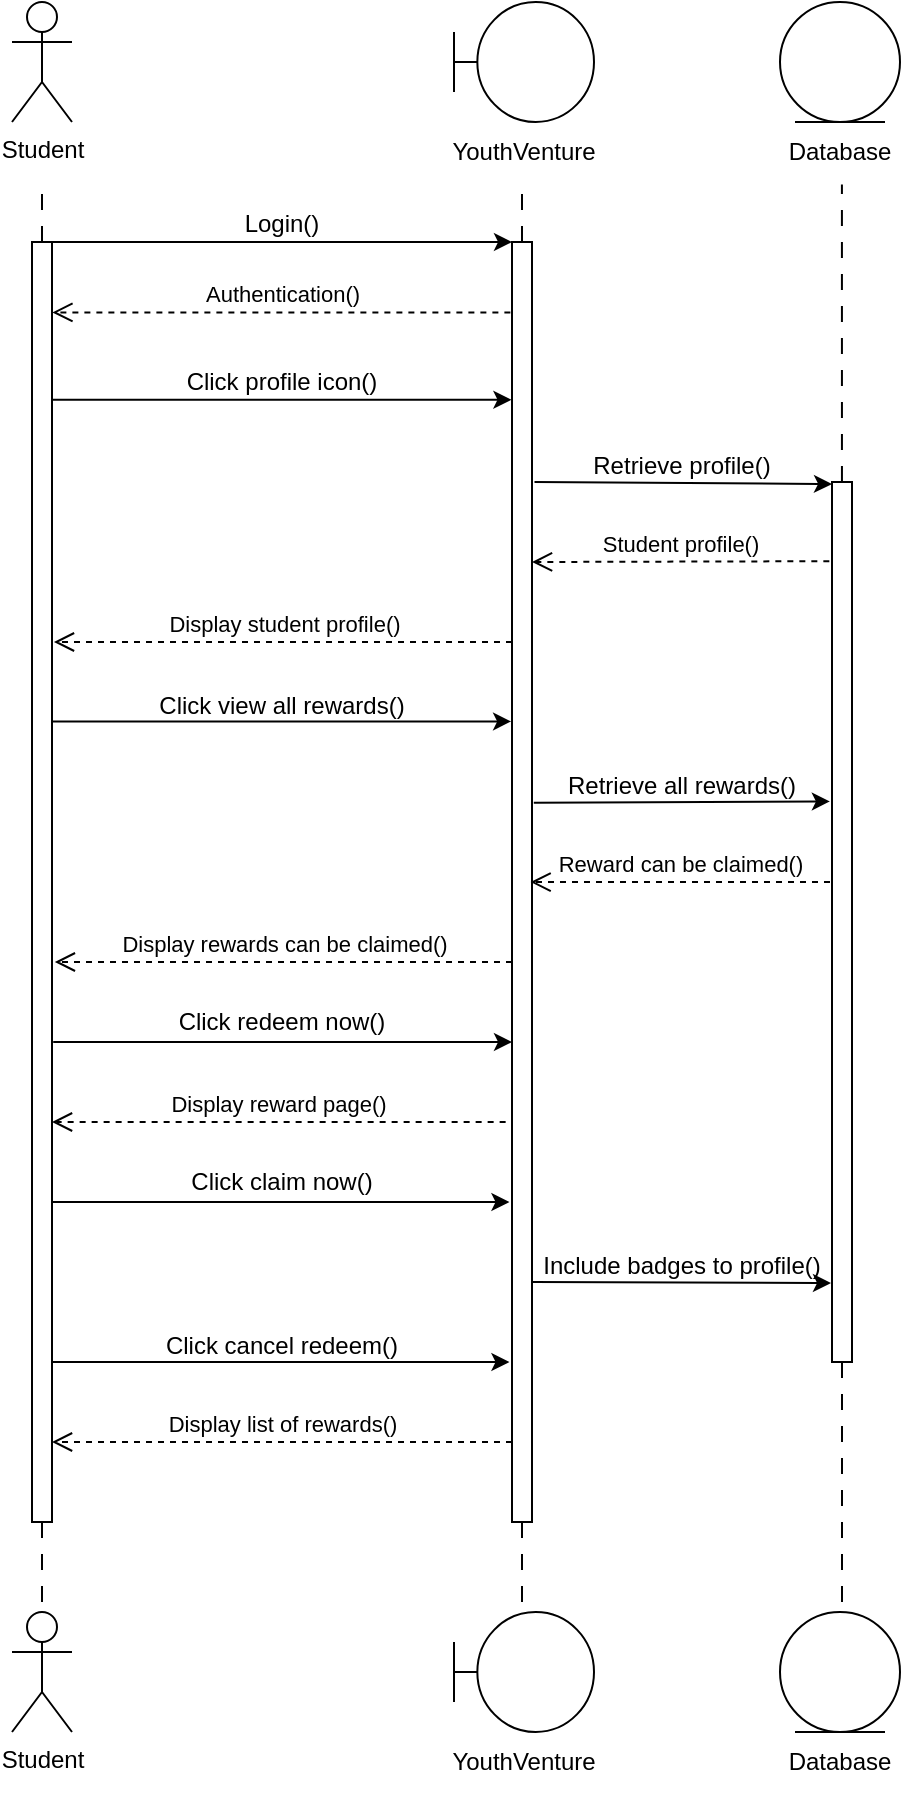 <mxfile version="22.1.3" type="github">
  <diagram name="Page-1" id="pFX7y05Hc7Nv_Xd7KWQk">
    <mxGraphModel dx="1295" dy="1400" grid="1" gridSize="10" guides="1" tooltips="1" connect="1" arrows="1" fold="1" page="1" pageScale="1" pageWidth="850" pageHeight="1100" math="0" shadow="0">
      <root>
        <mxCell id="0" />
        <mxCell id="1" parent="0" />
        <mxCell id="ym9Bn9zGvR6PUeb4yeDG-1" value="Student" style="shape=umlActor;verticalLabelPosition=bottom;verticalAlign=top;html=1;" vertex="1" parent="1">
          <mxGeometry x="45" y="40" width="30" height="60" as="geometry" />
        </mxCell>
        <mxCell id="ym9Bn9zGvR6PUeb4yeDG-2" value="" style="group" vertex="1" connectable="0" parent="1">
          <mxGeometry x="266" y="40" width="70" height="90" as="geometry" />
        </mxCell>
        <mxCell id="ym9Bn9zGvR6PUeb4yeDG-3" value="" style="shape=umlBoundary;whiteSpace=wrap;html=1;" vertex="1" parent="ym9Bn9zGvR6PUeb4yeDG-2">
          <mxGeometry width="70" height="60" as="geometry" />
        </mxCell>
        <mxCell id="ym9Bn9zGvR6PUeb4yeDG-4" value="YouthVenture" style="text;html=1;strokeColor=none;fillColor=none;align=center;verticalAlign=middle;whiteSpace=wrap;rounded=0;" vertex="1" parent="ym9Bn9zGvR6PUeb4yeDG-2">
          <mxGeometry x="5" y="60" width="60" height="30" as="geometry" />
        </mxCell>
        <mxCell id="ym9Bn9zGvR6PUeb4yeDG-5" value="" style="ellipse;shape=umlEntity;whiteSpace=wrap;html=1;" vertex="1" parent="1">
          <mxGeometry x="429" y="40" width="60" height="60" as="geometry" />
        </mxCell>
        <mxCell id="ym9Bn9zGvR6PUeb4yeDG-6" value="Database" style="text;html=1;strokeColor=none;fillColor=none;align=center;verticalAlign=middle;whiteSpace=wrap;rounded=0;" vertex="1" parent="1">
          <mxGeometry x="429" y="100" width="60" height="30" as="geometry" />
        </mxCell>
        <mxCell id="ym9Bn9zGvR6PUeb4yeDG-7" value="" style="endArrow=none;dashed=1;html=1;rounded=0;strokeWidth=1;dashPattern=8 8;" edge="1" parent="1" source="ym9Bn9zGvR6PUeb4yeDG-11">
          <mxGeometry width="50" height="50" relative="1" as="geometry">
            <mxPoint x="59.5" y="630" as="sourcePoint" />
            <mxPoint x="60" y="130" as="targetPoint" />
          </mxGeometry>
        </mxCell>
        <mxCell id="ym9Bn9zGvR6PUeb4yeDG-8" value="" style="endArrow=none;dashed=1;html=1;rounded=0;strokeWidth=1;dashPattern=8 8;" edge="1" parent="1" source="ym9Bn9zGvR6PUeb4yeDG-13">
          <mxGeometry width="50" height="50" relative="1" as="geometry">
            <mxPoint x="300.74" y="630" as="sourcePoint" />
            <mxPoint x="300" y="130" as="targetPoint" />
          </mxGeometry>
        </mxCell>
        <mxCell id="ym9Bn9zGvR6PUeb4yeDG-9" value="" style="endArrow=none;dashed=1;html=1;rounded=0;strokeWidth=1;dashPattern=8 8;entryX=0.516;entryY=1.043;entryDx=0;entryDy=0;entryPerimeter=0;" edge="1" parent="1" source="ym9Bn9zGvR6PUeb4yeDG-23" target="ym9Bn9zGvR6PUeb4yeDG-6">
          <mxGeometry width="50" height="50" relative="1" as="geometry">
            <mxPoint x="458.74" y="630" as="sourcePoint" />
            <mxPoint x="458.74" y="130" as="targetPoint" />
          </mxGeometry>
        </mxCell>
        <mxCell id="ym9Bn9zGvR6PUeb4yeDG-10" value="" style="endArrow=none;dashed=1;html=1;rounded=0;strokeWidth=1;dashPattern=8 8;" edge="1" parent="1" target="ym9Bn9zGvR6PUeb4yeDG-11">
          <mxGeometry width="50" height="50" relative="1" as="geometry">
            <mxPoint x="60" y="840" as="sourcePoint" />
            <mxPoint x="59.5" y="130" as="targetPoint" />
          </mxGeometry>
        </mxCell>
        <mxCell id="ym9Bn9zGvR6PUeb4yeDG-11" value="" style="rounded=0;whiteSpace=wrap;html=1;" vertex="1" parent="1">
          <mxGeometry x="55" y="160" width="10" height="640" as="geometry" />
        </mxCell>
        <mxCell id="ym9Bn9zGvR6PUeb4yeDG-12" value="" style="endArrow=none;dashed=1;html=1;rounded=0;strokeWidth=1;dashPattern=8 8;" edge="1" parent="1" target="ym9Bn9zGvR6PUeb4yeDG-13">
          <mxGeometry width="50" height="50" relative="1" as="geometry">
            <mxPoint x="300" y="840" as="sourcePoint" />
            <mxPoint x="300.74" y="130" as="targetPoint" />
          </mxGeometry>
        </mxCell>
        <mxCell id="ym9Bn9zGvR6PUeb4yeDG-13" value="" style="rounded=0;whiteSpace=wrap;html=1;" vertex="1" parent="1">
          <mxGeometry x="295" y="160" width="10" height="640" as="geometry" />
        </mxCell>
        <mxCell id="ym9Bn9zGvR6PUeb4yeDG-14" value="" style="endArrow=classic;html=1;rounded=0;exitX=1;exitY=0;exitDx=0;exitDy=0;entryX=0;entryY=0;entryDx=0;entryDy=0;" edge="1" parent="1" source="ym9Bn9zGvR6PUeb4yeDG-11" target="ym9Bn9zGvR6PUeb4yeDG-13">
          <mxGeometry width="50" height="50" relative="1" as="geometry">
            <mxPoint x="250" y="350" as="sourcePoint" />
            <mxPoint x="300" y="300" as="targetPoint" />
          </mxGeometry>
        </mxCell>
        <mxCell id="ym9Bn9zGvR6PUeb4yeDG-15" value="Login()" style="text;html=1;strokeColor=none;fillColor=none;align=center;verticalAlign=middle;whiteSpace=wrap;rounded=0;" vertex="1" parent="1">
          <mxGeometry x="150" y="136" width="60" height="30" as="geometry" />
        </mxCell>
        <mxCell id="ym9Bn9zGvR6PUeb4yeDG-16" value="Authentication()" style="html=1;verticalAlign=bottom;endArrow=open;dashed=1;endSize=8;curved=0;rounded=0;entryX=1.019;entryY=0.055;entryDx=0;entryDy=0;entryPerimeter=0;movable=1;resizable=1;rotatable=1;deletable=1;editable=1;locked=0;connectable=1;exitX=-0.081;exitY=0.055;exitDx=0;exitDy=0;exitPerimeter=0;" edge="1" parent="1" source="ym9Bn9zGvR6PUeb4yeDG-13" target="ym9Bn9zGvR6PUeb4yeDG-11">
          <mxGeometry x="-0.002" relative="1" as="geometry">
            <mxPoint x="81.08" y="200.04" as="targetPoint" />
            <mxPoint x="251" y="200" as="sourcePoint" />
            <mxPoint as="offset" />
          </mxGeometry>
        </mxCell>
        <mxCell id="ym9Bn9zGvR6PUeb4yeDG-20" value="" style="endArrow=classic;html=1;rounded=0;exitX=0.997;exitY=0.219;exitDx=0;exitDy=0;entryX=-0.029;entryY=0.219;entryDx=0;entryDy=0;exitPerimeter=0;entryPerimeter=0;movable=1;resizable=1;rotatable=1;deletable=1;editable=1;locked=0;connectable=1;" edge="1" parent="1">
          <mxGeometry width="50" height="50" relative="1" as="geometry">
            <mxPoint x="64.97" y="238.87" as="sourcePoint" />
            <mxPoint x="294.71" y="238.87" as="targetPoint" />
          </mxGeometry>
        </mxCell>
        <mxCell id="ym9Bn9zGvR6PUeb4yeDG-21" value="Click profile icon()" style="text;html=1;strokeColor=none;fillColor=none;align=center;verticalAlign=middle;whiteSpace=wrap;rounded=0;movable=1;resizable=1;rotatable=1;deletable=1;editable=1;locked=0;connectable=1;" vertex="1" parent="1">
          <mxGeometry x="110" y="215" width="140" height="30" as="geometry" />
        </mxCell>
        <mxCell id="ym9Bn9zGvR6PUeb4yeDG-22" value="" style="endArrow=none;dashed=1;html=1;rounded=0;strokeWidth=1;dashPattern=8 8;" edge="1" parent="1" target="ym9Bn9zGvR6PUeb4yeDG-23">
          <mxGeometry width="50" height="50" relative="1" as="geometry">
            <mxPoint x="459.222" y="700" as="sourcePoint" />
            <mxPoint x="458.74" y="130" as="targetPoint" />
          </mxGeometry>
        </mxCell>
        <mxCell id="ym9Bn9zGvR6PUeb4yeDG-23" value="" style="rounded=0;whiteSpace=wrap;html=1;" vertex="1" parent="1">
          <mxGeometry x="455" y="280" width="10" height="440" as="geometry" />
        </mxCell>
        <mxCell id="ym9Bn9zGvR6PUeb4yeDG-24" value="" style="endArrow=classic;html=1;rounded=0;entryX=0;entryY=0;entryDx=0;entryDy=0;exitX=1.124;exitY=0.163;exitDx=0;exitDy=0;exitPerimeter=0;" edge="1" parent="1">
          <mxGeometry width="50" height="50" relative="1" as="geometry">
            <mxPoint x="306.24" y="279.99" as="sourcePoint" />
            <mxPoint x="455" y="281.0" as="targetPoint" />
          </mxGeometry>
        </mxCell>
        <mxCell id="ym9Bn9zGvR6PUeb4yeDG-25" value="Retrieve profile()" style="text;html=1;strokeColor=none;fillColor=none;align=center;verticalAlign=middle;whiteSpace=wrap;rounded=0;" vertex="1" parent="1">
          <mxGeometry x="310" y="257" width="140" height="30" as="geometry" />
        </mxCell>
        <mxCell id="ym9Bn9zGvR6PUeb4yeDG-26" value="Student profile()" style="html=1;verticalAlign=bottom;endArrow=open;dashed=1;endSize=8;curved=0;rounded=0;exitX=-0.133;exitY=0.09;exitDx=0;exitDy=0;exitPerimeter=0;entryX=1;entryY=0.25;entryDx=0;entryDy=0;" edge="1" parent="1" source="ym9Bn9zGvR6PUeb4yeDG-23" target="ym9Bn9zGvR6PUeb4yeDG-13">
          <mxGeometry relative="1" as="geometry">
            <mxPoint x="267.09" y="399.36" as="targetPoint" />
            <mxPoint x="429.36" y="400.32" as="sourcePoint" />
          </mxGeometry>
        </mxCell>
        <mxCell id="ym9Bn9zGvR6PUeb4yeDG-27" value="Display student profile()" style="html=1;verticalAlign=bottom;endArrow=open;dashed=1;endSize=8;curved=0;rounded=0;exitX=-0.012;exitY=0.383;exitDx=0;exitDy=0;exitPerimeter=0;entryX=1.085;entryY=0.383;entryDx=0;entryDy=0;entryPerimeter=0;movable=1;resizable=1;rotatable=1;deletable=1;editable=1;locked=0;connectable=1;" edge="1" parent="1">
          <mxGeometry relative="1" as="geometry">
            <mxPoint x="65.97" y="360.0" as="targetPoint" />
            <mxPoint x="295" y="360.0" as="sourcePoint" />
          </mxGeometry>
        </mxCell>
        <mxCell id="ym9Bn9zGvR6PUeb4yeDG-28" value="" style="endArrow=classic;html=1;rounded=0;exitX=1.01;exitY=0.438;exitDx=0;exitDy=0;exitPerimeter=0;entryX=-0.045;entryY=0.438;entryDx=0;entryDy=0;entryPerimeter=0;movable=1;resizable=1;rotatable=1;deletable=1;editable=1;locked=0;connectable=1;" edge="1" parent="1">
          <mxGeometry width="50" height="50" relative="1" as="geometry">
            <mxPoint x="65.1" y="399.74" as="sourcePoint" />
            <mxPoint x="294.55" y="399.74" as="targetPoint" />
          </mxGeometry>
        </mxCell>
        <mxCell id="ym9Bn9zGvR6PUeb4yeDG-29" value="Click view all rewards()" style="text;html=1;strokeColor=none;fillColor=none;align=center;verticalAlign=middle;whiteSpace=wrap;rounded=0;movable=1;resizable=1;rotatable=1;deletable=1;editable=1;locked=0;connectable=1;" vertex="1" parent="1">
          <mxGeometry x="110" y="377" width="140" height="30" as="geometry" />
        </mxCell>
        <mxCell id="ym9Bn9zGvR6PUeb4yeDG-30" value="" style="endArrow=classic;html=1;rounded=0;entryX=-0.106;entryY=0.363;entryDx=0;entryDy=0;entryPerimeter=0;exitX=1.09;exitY=0.438;exitDx=0;exitDy=0;exitPerimeter=0;" edge="1" parent="1" source="ym9Bn9zGvR6PUeb4yeDG-13" target="ym9Bn9zGvR6PUeb4yeDG-23">
          <mxGeometry width="50" height="50" relative="1" as="geometry">
            <mxPoint x="310" y="520" as="sourcePoint" />
            <mxPoint x="430.05" y="519.84" as="targetPoint" />
          </mxGeometry>
        </mxCell>
        <mxCell id="ym9Bn9zGvR6PUeb4yeDG-31" value="Retrieve all rewards()" style="text;html=1;strokeColor=none;fillColor=none;align=center;verticalAlign=middle;whiteSpace=wrap;rounded=0;" vertex="1" parent="1">
          <mxGeometry x="310" y="417" width="140" height="30" as="geometry" />
        </mxCell>
        <mxCell id="ym9Bn9zGvR6PUeb4yeDG-32" value="Reward can be claimed()" style="html=1;verticalAlign=bottom;endArrow=open;dashed=1;endSize=8;curved=0;rounded=0;exitX=0;exitY=1;exitDx=0;exitDy=0;entryX=1.028;entryY=0.548;entryDx=0;entryDy=0;entryPerimeter=0;" edge="1" parent="1">
          <mxGeometry relative="1" as="geometry">
            <mxPoint x="304.28" y="480.04" as="targetPoint" />
            <mxPoint x="454" y="480" as="sourcePoint" />
          </mxGeometry>
        </mxCell>
        <mxCell id="ym9Bn9zGvR6PUeb4yeDG-33" value="Display rewards can be claimed()" style="html=1;verticalAlign=bottom;endArrow=open;dashed=1;endSize=8;curved=0;rounded=0;entryX=1.124;entryY=0.603;entryDx=0;entryDy=0;entryPerimeter=0;movable=1;resizable=1;rotatable=1;deletable=1;editable=1;locked=0;connectable=1;exitX=-0.018;exitY=0.603;exitDx=0;exitDy=0;exitPerimeter=0;" edge="1" parent="1">
          <mxGeometry relative="1" as="geometry">
            <mxPoint x="66.42" y="520" as="targetPoint" />
            <mxPoint x="295.0" y="520" as="sourcePoint" />
          </mxGeometry>
        </mxCell>
        <mxCell id="ym9Bn9zGvR6PUeb4yeDG-35" value="" style="endArrow=classic;html=1;rounded=0;exitX=1.02;exitY=0.712;exitDx=0;exitDy=0;exitPerimeter=0;entryX=-0.04;entryY=0.712;entryDx=0;entryDy=0;entryPerimeter=0;movable=1;resizable=1;rotatable=1;deletable=1;editable=1;locked=0;connectable=1;" edge="1" parent="1">
          <mxGeometry width="50" height="50" relative="1" as="geometry">
            <mxPoint x="65.6" y="560" as="sourcePoint" />
            <mxPoint x="295" y="560" as="targetPoint" />
          </mxGeometry>
        </mxCell>
        <mxCell id="ym9Bn9zGvR6PUeb4yeDG-36" value="Click redeem now()" style="text;html=1;strokeColor=none;fillColor=none;align=center;verticalAlign=middle;whiteSpace=wrap;rounded=0;movable=1;resizable=1;rotatable=1;deletable=1;editable=1;locked=0;connectable=1;" vertex="1" parent="1">
          <mxGeometry x="110.0" y="535" width="140" height="30" as="geometry" />
        </mxCell>
        <mxCell id="ym9Bn9zGvR6PUeb4yeDG-37" value="" style="endArrow=classic;html=1;rounded=0;entryX=0;entryY=0;entryDx=0;entryDy=0;movable=1;resizable=1;rotatable=1;deletable=1;editable=1;locked=0;connectable=1;exitX=1;exitY=0.739;exitDx=0;exitDy=0;exitPerimeter=0;" edge="1" parent="1">
          <mxGeometry width="50" height="50" relative="1" as="geometry">
            <mxPoint x="305.5" y="680" as="sourcePoint" />
            <mxPoint x="454.5" y="680.53" as="targetPoint" />
          </mxGeometry>
        </mxCell>
        <mxCell id="ym9Bn9zGvR6PUeb4yeDG-38" value="Include badges to profile()" style="text;html=1;strokeColor=none;fillColor=none;align=center;verticalAlign=middle;whiteSpace=wrap;rounded=0;movable=1;resizable=1;rotatable=1;deletable=1;editable=1;locked=0;connectable=1;" vertex="1" parent="1">
          <mxGeometry x="300" y="657" width="160" height="30" as="geometry" />
        </mxCell>
        <mxCell id="ym9Bn9zGvR6PUeb4yeDG-40" value="Display reward page()" style="html=1;verticalAlign=bottom;endArrow=open;dashed=1;endSize=8;curved=0;rounded=0;exitX=-0.2;exitY=0.822;exitDx=0;exitDy=0;exitPerimeter=0;entryX=1.118;entryY=0.822;entryDx=0;entryDy=0;entryPerimeter=0;" edge="1" parent="1">
          <mxGeometry relative="1" as="geometry">
            <mxPoint x="65.0" y="600" as="targetPoint" />
            <mxPoint x="291.82" y="600" as="sourcePoint" />
          </mxGeometry>
        </mxCell>
        <mxCell id="ym9Bn9zGvR6PUeb4yeDG-41" value="" style="endArrow=classic;html=1;rounded=0;exitX=1.015;exitY=0.877;exitDx=0;exitDy=0;exitPerimeter=0;entryX=-0.112;entryY=0.877;entryDx=0;entryDy=0;entryPerimeter=0;movable=1;resizable=1;rotatable=1;deletable=1;editable=1;locked=0;connectable=1;" edge="1" parent="1">
          <mxGeometry width="50" height="50" relative="1" as="geometry">
            <mxPoint x="65.0" y="640" as="sourcePoint" />
            <mxPoint x="293.73" y="640" as="targetPoint" />
          </mxGeometry>
        </mxCell>
        <mxCell id="ym9Bn9zGvR6PUeb4yeDG-42" value="Click claim now()" style="text;html=1;strokeColor=none;fillColor=none;align=center;verticalAlign=middle;whiteSpace=wrap;rounded=0;movable=1;resizable=1;rotatable=1;deletable=1;editable=1;locked=0;connectable=1;" vertex="1" parent="1">
          <mxGeometry x="110" y="615" width="140" height="30" as="geometry" />
        </mxCell>
        <mxCell id="ym9Bn9zGvR6PUeb4yeDG-46" value="Display list of rewards()" style="html=1;verticalAlign=bottom;endArrow=open;dashed=1;endSize=8;curved=0;rounded=0;exitX=0;exitY=1;exitDx=0;exitDy=0;entryX=1;entryY=1;entryDx=0;entryDy=0;" edge="1" parent="1">
          <mxGeometry relative="1" as="geometry">
            <mxPoint x="65" y="760.0" as="targetPoint" />
            <mxPoint x="295" y="760.0" as="sourcePoint" />
          </mxGeometry>
        </mxCell>
        <mxCell id="ym9Bn9zGvR6PUeb4yeDG-47" value="" style="endArrow=none;dashed=1;html=1;rounded=0;strokeWidth=1;dashPattern=8 8;entryX=0.5;entryY=1;entryDx=0;entryDy=0;" edge="1" parent="1" target="ym9Bn9zGvR6PUeb4yeDG-23">
          <mxGeometry width="50" height="50" relative="1" as="geometry">
            <mxPoint x="460" y="840" as="sourcePoint" />
            <mxPoint x="459.571" y="860" as="targetPoint" />
          </mxGeometry>
        </mxCell>
        <mxCell id="ym9Bn9zGvR6PUeb4yeDG-51" value="Student" style="shape=umlActor;verticalLabelPosition=bottom;verticalAlign=top;html=1;" vertex="1" parent="1">
          <mxGeometry x="45" y="845" width="30" height="60" as="geometry" />
        </mxCell>
        <mxCell id="ym9Bn9zGvR6PUeb4yeDG-52" value="" style="group" vertex="1" connectable="0" parent="1">
          <mxGeometry x="266" y="845" width="70" height="90" as="geometry" />
        </mxCell>
        <mxCell id="ym9Bn9zGvR6PUeb4yeDG-53" value="" style="shape=umlBoundary;whiteSpace=wrap;html=1;" vertex="1" parent="ym9Bn9zGvR6PUeb4yeDG-52">
          <mxGeometry width="70" height="60" as="geometry" />
        </mxCell>
        <mxCell id="ym9Bn9zGvR6PUeb4yeDG-54" value="YouthVenture" style="text;html=1;strokeColor=none;fillColor=none;align=center;verticalAlign=middle;whiteSpace=wrap;rounded=0;" vertex="1" parent="ym9Bn9zGvR6PUeb4yeDG-52">
          <mxGeometry x="5" y="60" width="60" height="30" as="geometry" />
        </mxCell>
        <mxCell id="ym9Bn9zGvR6PUeb4yeDG-55" value="" style="ellipse;shape=umlEntity;whiteSpace=wrap;html=1;" vertex="1" parent="1">
          <mxGeometry x="429" y="845" width="60" height="60" as="geometry" />
        </mxCell>
        <mxCell id="ym9Bn9zGvR6PUeb4yeDG-56" value="Database" style="text;html=1;strokeColor=none;fillColor=none;align=center;verticalAlign=middle;whiteSpace=wrap;rounded=0;" vertex="1" parent="1">
          <mxGeometry x="429" y="905" width="60" height="30" as="geometry" />
        </mxCell>
        <mxCell id="ym9Bn9zGvR6PUeb4yeDG-58" value="" style="endArrow=classic;html=1;rounded=0;exitX=1.015;exitY=0.877;exitDx=0;exitDy=0;exitPerimeter=0;entryX=-0.112;entryY=0.877;entryDx=0;entryDy=0;entryPerimeter=0;movable=1;resizable=1;rotatable=1;deletable=1;editable=1;locked=0;connectable=1;" edge="1" parent="1">
          <mxGeometry width="50" height="50" relative="1" as="geometry">
            <mxPoint x="65.0" y="720" as="sourcePoint" />
            <mxPoint x="293.73" y="720" as="targetPoint" />
          </mxGeometry>
        </mxCell>
        <mxCell id="ym9Bn9zGvR6PUeb4yeDG-59" value="Click cancel redeem()" style="text;html=1;strokeColor=none;fillColor=none;align=center;verticalAlign=middle;whiteSpace=wrap;rounded=0;movable=1;resizable=1;rotatable=1;deletable=1;editable=1;locked=0;connectable=1;" vertex="1" parent="1">
          <mxGeometry x="110" y="697" width="140" height="30" as="geometry" />
        </mxCell>
      </root>
    </mxGraphModel>
  </diagram>
</mxfile>
